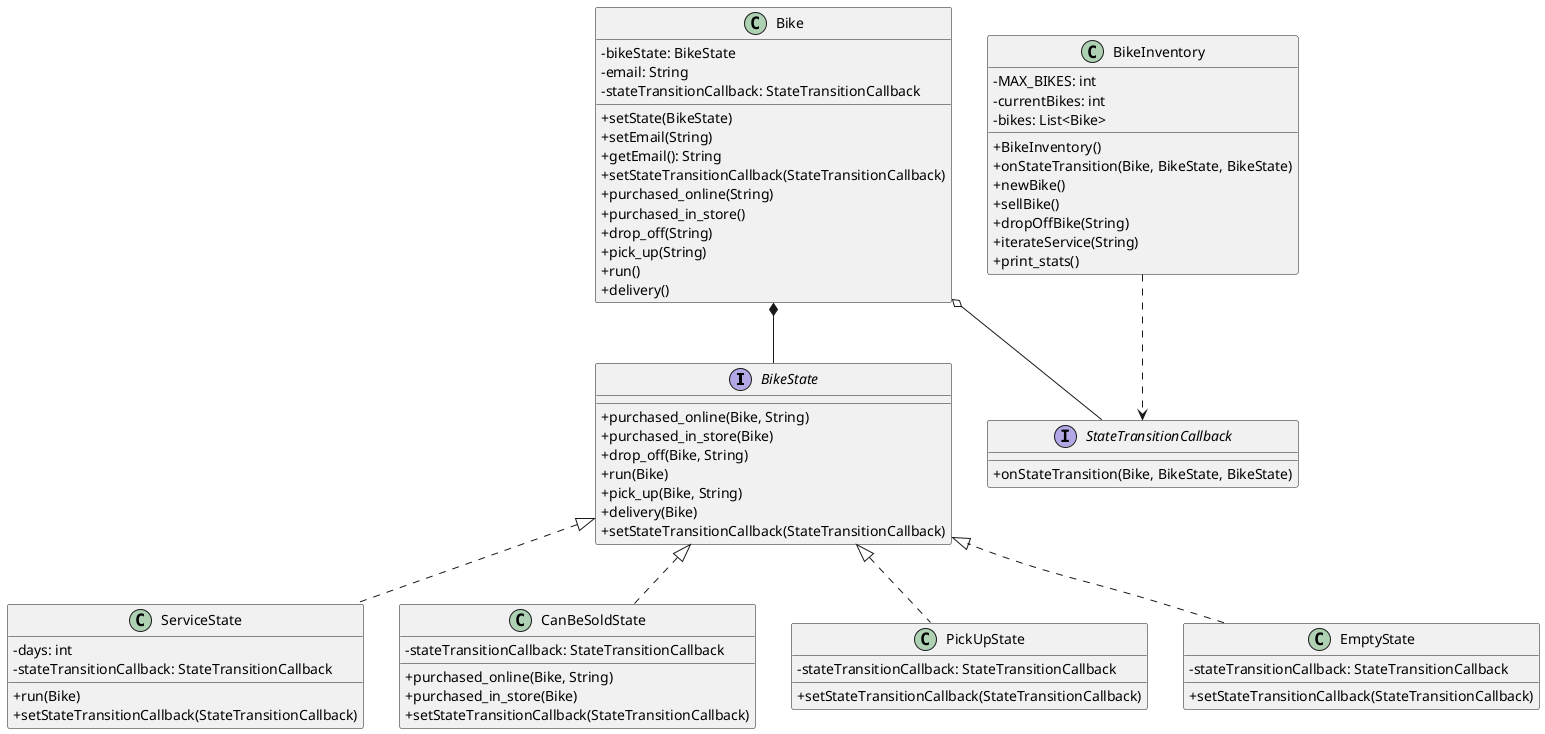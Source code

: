 @startuml
skinparam classAttributeIconSize 0

interface BikeState {
    +purchased_online(Bike, String)
    +purchased_in_store(Bike)
    +drop_off(Bike, String)
    +run(Bike)
    +pick_up(Bike, String)
    +delivery(Bike)
    +setStateTransitionCallback(StateTransitionCallback)
}

interface StateTransitionCallback {
    +onStateTransition(Bike, BikeState, BikeState)
}

class Bike {
    -bikeState: BikeState
    -email: String
    -stateTransitionCallback: StateTransitionCallback
    +setState(BikeState)
    +setEmail(String)
    +getEmail(): String
    +setStateTransitionCallback(StateTransitionCallback)
    +purchased_online(String)
    +purchased_in_store()
    +drop_off(String)
    +pick_up(String)
    +run()
    +delivery()
}

class BikeInventory {
    -MAX_BIKES: int
    -currentBikes: int
    -bikes: List<Bike>
    +BikeInventory()
    +onStateTransition(Bike, BikeState, BikeState)
    +newBike()
    +sellBike()
    +dropOffBike(String)
    +iterateService(String)
    +print_stats()
}

Bike *-- BikeState
Bike o-- StateTransitionCallback
BikeInventory ..> StateTransitionCallback

class ServiceState {
    -days: int
    -stateTransitionCallback: StateTransitionCallback
    +run(Bike)
    +setStateTransitionCallback(StateTransitionCallback)
}

class CanBeSoldState {
    -stateTransitionCallback: StateTransitionCallback
    +purchased_online(Bike, String)
    +purchased_in_store(Bike)
    +setStateTransitionCallback(StateTransitionCallback)
}

class PickUpState {
    -stateTransitionCallback: StateTransitionCallback
    +setStateTransitionCallback(StateTransitionCallback)
}

class EmptyState {
    -stateTransitionCallback: StateTransitionCallback
    +setStateTransitionCallback(StateTransitionCallback)
}

BikeState <|.. ServiceState
BikeState <|.. CanBeSoldState
BikeState <|.. PickUpState
BikeState <|.. EmptyState

@enduml